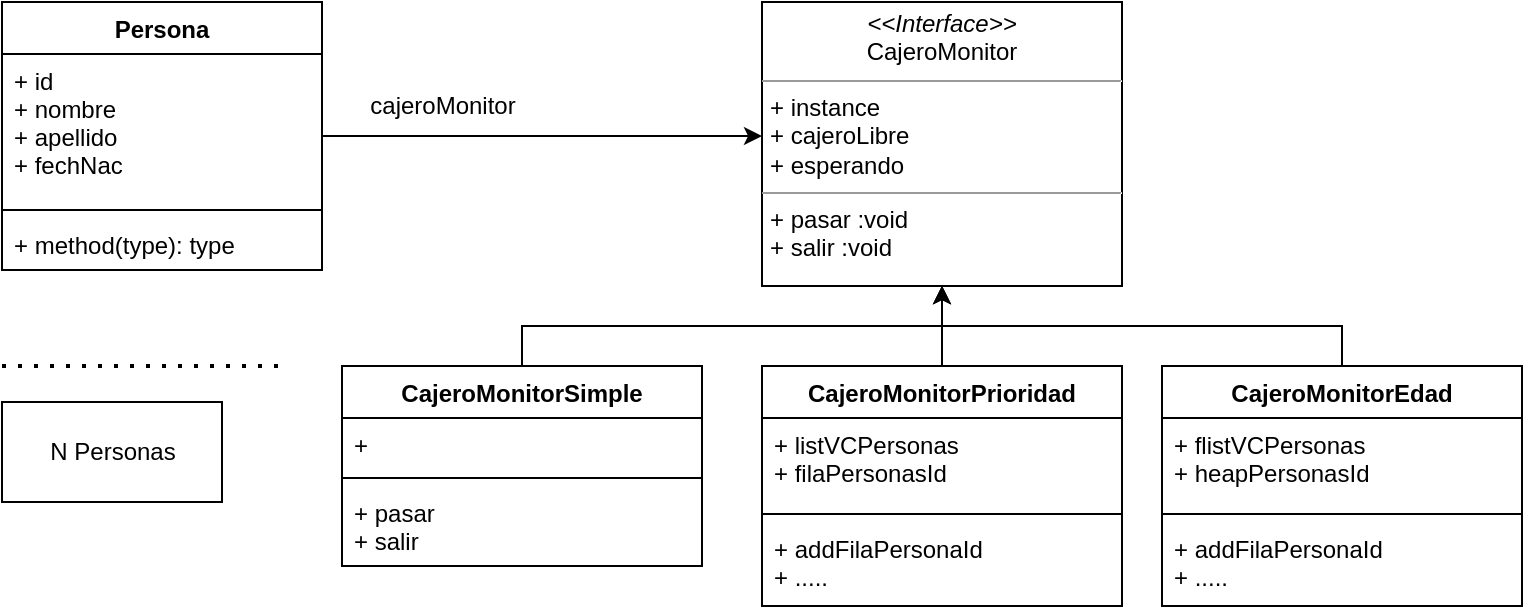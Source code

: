<mxfile version="14.5.3" type="device"><diagram id="qiLDhDmDiQUGE7jonuNt" name="Page-1"><mxGraphModel dx="1108" dy="474" grid="1" gridSize="10" guides="1" tooltips="1" connect="1" arrows="1" fold="1" page="1" pageScale="1" pageWidth="827" pageHeight="1169" math="0" shadow="0"><root><mxCell id="0"/><mxCell id="1" parent="0"/><mxCell id="Bg08znVSdD0odo4Cir8D-15" style="edgeStyle=orthogonalEdgeStyle;rounded=0;orthogonalLoop=1;jettySize=auto;html=1;" edge="1" parent="1" source="Bg08znVSdD0odo4Cir8D-1" target="Bg08znVSdD0odo4Cir8D-14"><mxGeometry relative="1" as="geometry"><Array as="points"><mxPoint x="310" y="225"/><mxPoint x="310" y="225"/></Array></mxGeometry></mxCell><mxCell id="Bg08znVSdD0odo4Cir8D-1" value="Persona" style="swimlane;fontStyle=1;align=center;verticalAlign=top;childLayout=stackLayout;horizontal=1;startSize=26;horizontalStack=0;resizeParent=1;resizeParentMax=0;resizeLast=0;collapsible=1;marginBottom=0;" vertex="1" parent="1"><mxGeometry x="40" y="158" width="160" height="134" as="geometry"/></mxCell><mxCell id="Bg08znVSdD0odo4Cir8D-2" value="+ id&#xA;+ nombre&#xA;+ apellido&#xA;+ fechNac" style="text;strokeColor=none;fillColor=none;align=left;verticalAlign=top;spacingLeft=4;spacingRight=4;overflow=hidden;rotatable=0;points=[[0,0.5],[1,0.5]];portConstraint=eastwest;" vertex="1" parent="Bg08znVSdD0odo4Cir8D-1"><mxGeometry y="26" width="160" height="74" as="geometry"/></mxCell><mxCell id="Bg08znVSdD0odo4Cir8D-3" value="" style="line;strokeWidth=1;fillColor=none;align=left;verticalAlign=middle;spacingTop=-1;spacingLeft=3;spacingRight=3;rotatable=0;labelPosition=right;points=[];portConstraint=eastwest;" vertex="1" parent="Bg08znVSdD0odo4Cir8D-1"><mxGeometry y="100" width="160" height="8" as="geometry"/></mxCell><mxCell id="Bg08znVSdD0odo4Cir8D-4" value="+ method(type): type" style="text;strokeColor=none;fillColor=none;align=left;verticalAlign=top;spacingLeft=4;spacingRight=4;overflow=hidden;rotatable=0;points=[[0,0.5],[1,0.5]];portConstraint=eastwest;" vertex="1" parent="Bg08znVSdD0odo4Cir8D-1"><mxGeometry y="108" width="160" height="26" as="geometry"/></mxCell><mxCell id="Bg08znVSdD0odo4Cir8D-14" value="&lt;p style=&quot;margin: 0px ; margin-top: 4px ; text-align: center&quot;&gt;&lt;i&gt;&amp;lt;&amp;lt;Interface&amp;gt;&amp;gt;&lt;/i&gt;&lt;br&gt;CajeroMonitor&lt;br&gt;&lt;/p&gt;&lt;hr size=&quot;1&quot;&gt;&lt;p style=&quot;margin: 0px ; margin-left: 4px&quot;&gt;+ instance&lt;/p&gt;&lt;p style=&quot;margin: 0px ; margin-left: 4px&quot;&gt;+ cajeroLibre&lt;/p&gt;&lt;p style=&quot;margin: 0px ; margin-left: 4px&quot;&gt;+ esperando&lt;br&gt;&lt;/p&gt;&lt;hr size=&quot;1&quot;&gt;&lt;p style=&quot;margin: 0px ; margin-left: 4px&quot;&gt;+ pasar :void&lt;br&gt;+ salir :void&lt;br&gt;&lt;/p&gt;" style="verticalAlign=top;align=left;overflow=fill;fontSize=12;fontFamily=Helvetica;html=1;" vertex="1" parent="1"><mxGeometry x="420" y="158" width="180" height="142" as="geometry"/></mxCell><mxCell id="Bg08znVSdD0odo4Cir8D-16" value="cajeroMonitor" style="text;html=1;align=center;verticalAlign=middle;resizable=0;points=[];autosize=1;" vertex="1" parent="1"><mxGeometry x="210" y="200" width="100" height="20" as="geometry"/></mxCell><mxCell id="Bg08znVSdD0odo4Cir8D-29" style="edgeStyle=orthogonalEdgeStyle;rounded=0;orthogonalLoop=1;jettySize=auto;html=1;" edge="1" parent="1" source="Bg08znVSdD0odo4Cir8D-17" target="Bg08znVSdD0odo4Cir8D-14"><mxGeometry relative="1" as="geometry"><Array as="points"><mxPoint x="300" y="320"/><mxPoint x="510" y="320"/></Array></mxGeometry></mxCell><mxCell id="Bg08znVSdD0odo4Cir8D-17" value="CajeroMonitorSimple" style="swimlane;fontStyle=1;align=center;verticalAlign=top;childLayout=stackLayout;horizontal=1;startSize=26;horizontalStack=0;resizeParent=1;resizeParentMax=0;resizeLast=0;collapsible=1;marginBottom=0;" vertex="1" parent="1"><mxGeometry x="210" y="340" width="180" height="100" as="geometry"/></mxCell><mxCell id="Bg08znVSdD0odo4Cir8D-18" value="+ " style="text;strokeColor=none;fillColor=none;align=left;verticalAlign=top;spacingLeft=4;spacingRight=4;overflow=hidden;rotatable=0;points=[[0,0.5],[1,0.5]];portConstraint=eastwest;" vertex="1" parent="Bg08znVSdD0odo4Cir8D-17"><mxGeometry y="26" width="180" height="26" as="geometry"/></mxCell><mxCell id="Bg08znVSdD0odo4Cir8D-19" value="" style="line;strokeWidth=1;fillColor=none;align=left;verticalAlign=middle;spacingTop=-1;spacingLeft=3;spacingRight=3;rotatable=0;labelPosition=right;points=[];portConstraint=eastwest;" vertex="1" parent="Bg08znVSdD0odo4Cir8D-17"><mxGeometry y="52" width="180" height="8" as="geometry"/></mxCell><mxCell id="Bg08znVSdD0odo4Cir8D-20" value="+ pasar&#xA;+ salir&#xA;" style="text;strokeColor=none;fillColor=none;align=left;verticalAlign=top;spacingLeft=4;spacingRight=4;overflow=hidden;rotatable=0;points=[[0,0.5],[1,0.5]];portConstraint=eastwest;" vertex="1" parent="Bg08znVSdD0odo4Cir8D-17"><mxGeometry y="60" width="180" height="40" as="geometry"/></mxCell><mxCell id="Bg08znVSdD0odo4Cir8D-30" style="edgeStyle=orthogonalEdgeStyle;rounded=0;orthogonalLoop=1;jettySize=auto;html=1;" edge="1" parent="1" source="Bg08znVSdD0odo4Cir8D-21" target="Bg08znVSdD0odo4Cir8D-14"><mxGeometry relative="1" as="geometry"/></mxCell><mxCell id="Bg08znVSdD0odo4Cir8D-21" value="CajeroMonitorPrioridad" style="swimlane;fontStyle=1;align=center;verticalAlign=top;childLayout=stackLayout;horizontal=1;startSize=26;horizontalStack=0;resizeParent=1;resizeParentMax=0;resizeLast=0;collapsible=1;marginBottom=0;" vertex="1" parent="1"><mxGeometry x="420" y="340" width="180" height="120" as="geometry"/></mxCell><mxCell id="Bg08znVSdD0odo4Cir8D-22" value="+ listVCPersonas&#xA;+ filaPersonasId&#xA;" style="text;strokeColor=none;fillColor=none;align=left;verticalAlign=top;spacingLeft=4;spacingRight=4;overflow=hidden;rotatable=0;points=[[0,0.5],[1,0.5]];portConstraint=eastwest;" vertex="1" parent="Bg08znVSdD0odo4Cir8D-21"><mxGeometry y="26" width="180" height="44" as="geometry"/></mxCell><mxCell id="Bg08znVSdD0odo4Cir8D-23" value="" style="line;strokeWidth=1;fillColor=none;align=left;verticalAlign=middle;spacingTop=-1;spacingLeft=3;spacingRight=3;rotatable=0;labelPosition=right;points=[];portConstraint=eastwest;" vertex="1" parent="Bg08znVSdD0odo4Cir8D-21"><mxGeometry y="70" width="180" height="8" as="geometry"/></mxCell><mxCell id="Bg08znVSdD0odo4Cir8D-24" value="+ addFilaPersonaId&#xA;+ ....." style="text;strokeColor=none;fillColor=none;align=left;verticalAlign=top;spacingLeft=4;spacingRight=4;overflow=hidden;rotatable=0;points=[[0,0.5],[1,0.5]];portConstraint=eastwest;" vertex="1" parent="Bg08znVSdD0odo4Cir8D-21"><mxGeometry y="78" width="180" height="42" as="geometry"/></mxCell><mxCell id="Bg08znVSdD0odo4Cir8D-31" style="edgeStyle=orthogonalEdgeStyle;rounded=0;orthogonalLoop=1;jettySize=auto;html=1;" edge="1" parent="1" source="Bg08znVSdD0odo4Cir8D-25" target="Bg08znVSdD0odo4Cir8D-14"><mxGeometry relative="1" as="geometry"><Array as="points"><mxPoint x="710" y="320"/><mxPoint x="510" y="320"/></Array></mxGeometry></mxCell><mxCell id="Bg08znVSdD0odo4Cir8D-25" value="CajeroMonitorEdad" style="swimlane;fontStyle=1;align=center;verticalAlign=top;childLayout=stackLayout;horizontal=1;startSize=26;horizontalStack=0;resizeParent=1;resizeParentMax=0;resizeLast=0;collapsible=1;marginBottom=0;" vertex="1" parent="1"><mxGeometry x="620" y="340" width="180" height="120" as="geometry"/></mxCell><mxCell id="Bg08znVSdD0odo4Cir8D-26" value="+ flistVCPersonas&#xA;+ heapPersonasId&#xA;" style="text;strokeColor=none;fillColor=none;align=left;verticalAlign=top;spacingLeft=4;spacingRight=4;overflow=hidden;rotatable=0;points=[[0,0.5],[1,0.5]];portConstraint=eastwest;" vertex="1" parent="Bg08znVSdD0odo4Cir8D-25"><mxGeometry y="26" width="180" height="44" as="geometry"/></mxCell><mxCell id="Bg08znVSdD0odo4Cir8D-27" value="" style="line;strokeWidth=1;fillColor=none;align=left;verticalAlign=middle;spacingTop=-1;spacingLeft=3;spacingRight=3;rotatable=0;labelPosition=right;points=[];portConstraint=eastwest;" vertex="1" parent="Bg08znVSdD0odo4Cir8D-25"><mxGeometry y="70" width="180" height="8" as="geometry"/></mxCell><mxCell id="Bg08znVSdD0odo4Cir8D-28" value="+ addFilaPersonaId&#xA;+ ....." style="text;strokeColor=none;fillColor=none;align=left;verticalAlign=top;spacingLeft=4;spacingRight=4;overflow=hidden;rotatable=0;points=[[0,0.5],[1,0.5]];portConstraint=eastwest;" vertex="1" parent="Bg08znVSdD0odo4Cir8D-25"><mxGeometry y="78" width="180" height="42" as="geometry"/></mxCell><mxCell id="Bg08znVSdD0odo4Cir8D-32" value="N Personas" style="html=1;" vertex="1" parent="1"><mxGeometry x="40" y="358" width="110" height="50" as="geometry"/></mxCell><mxCell id="Bg08znVSdD0odo4Cir8D-33" value="" style="endArrow=none;dashed=1;html=1;dashPattern=1 3;strokeWidth=2;" edge="1" parent="1"><mxGeometry width="50" height="50" relative="1" as="geometry"><mxPoint x="40" y="340" as="sourcePoint"/><mxPoint x="180" y="340" as="targetPoint"/></mxGeometry></mxCell></root></mxGraphModel></diagram></mxfile>